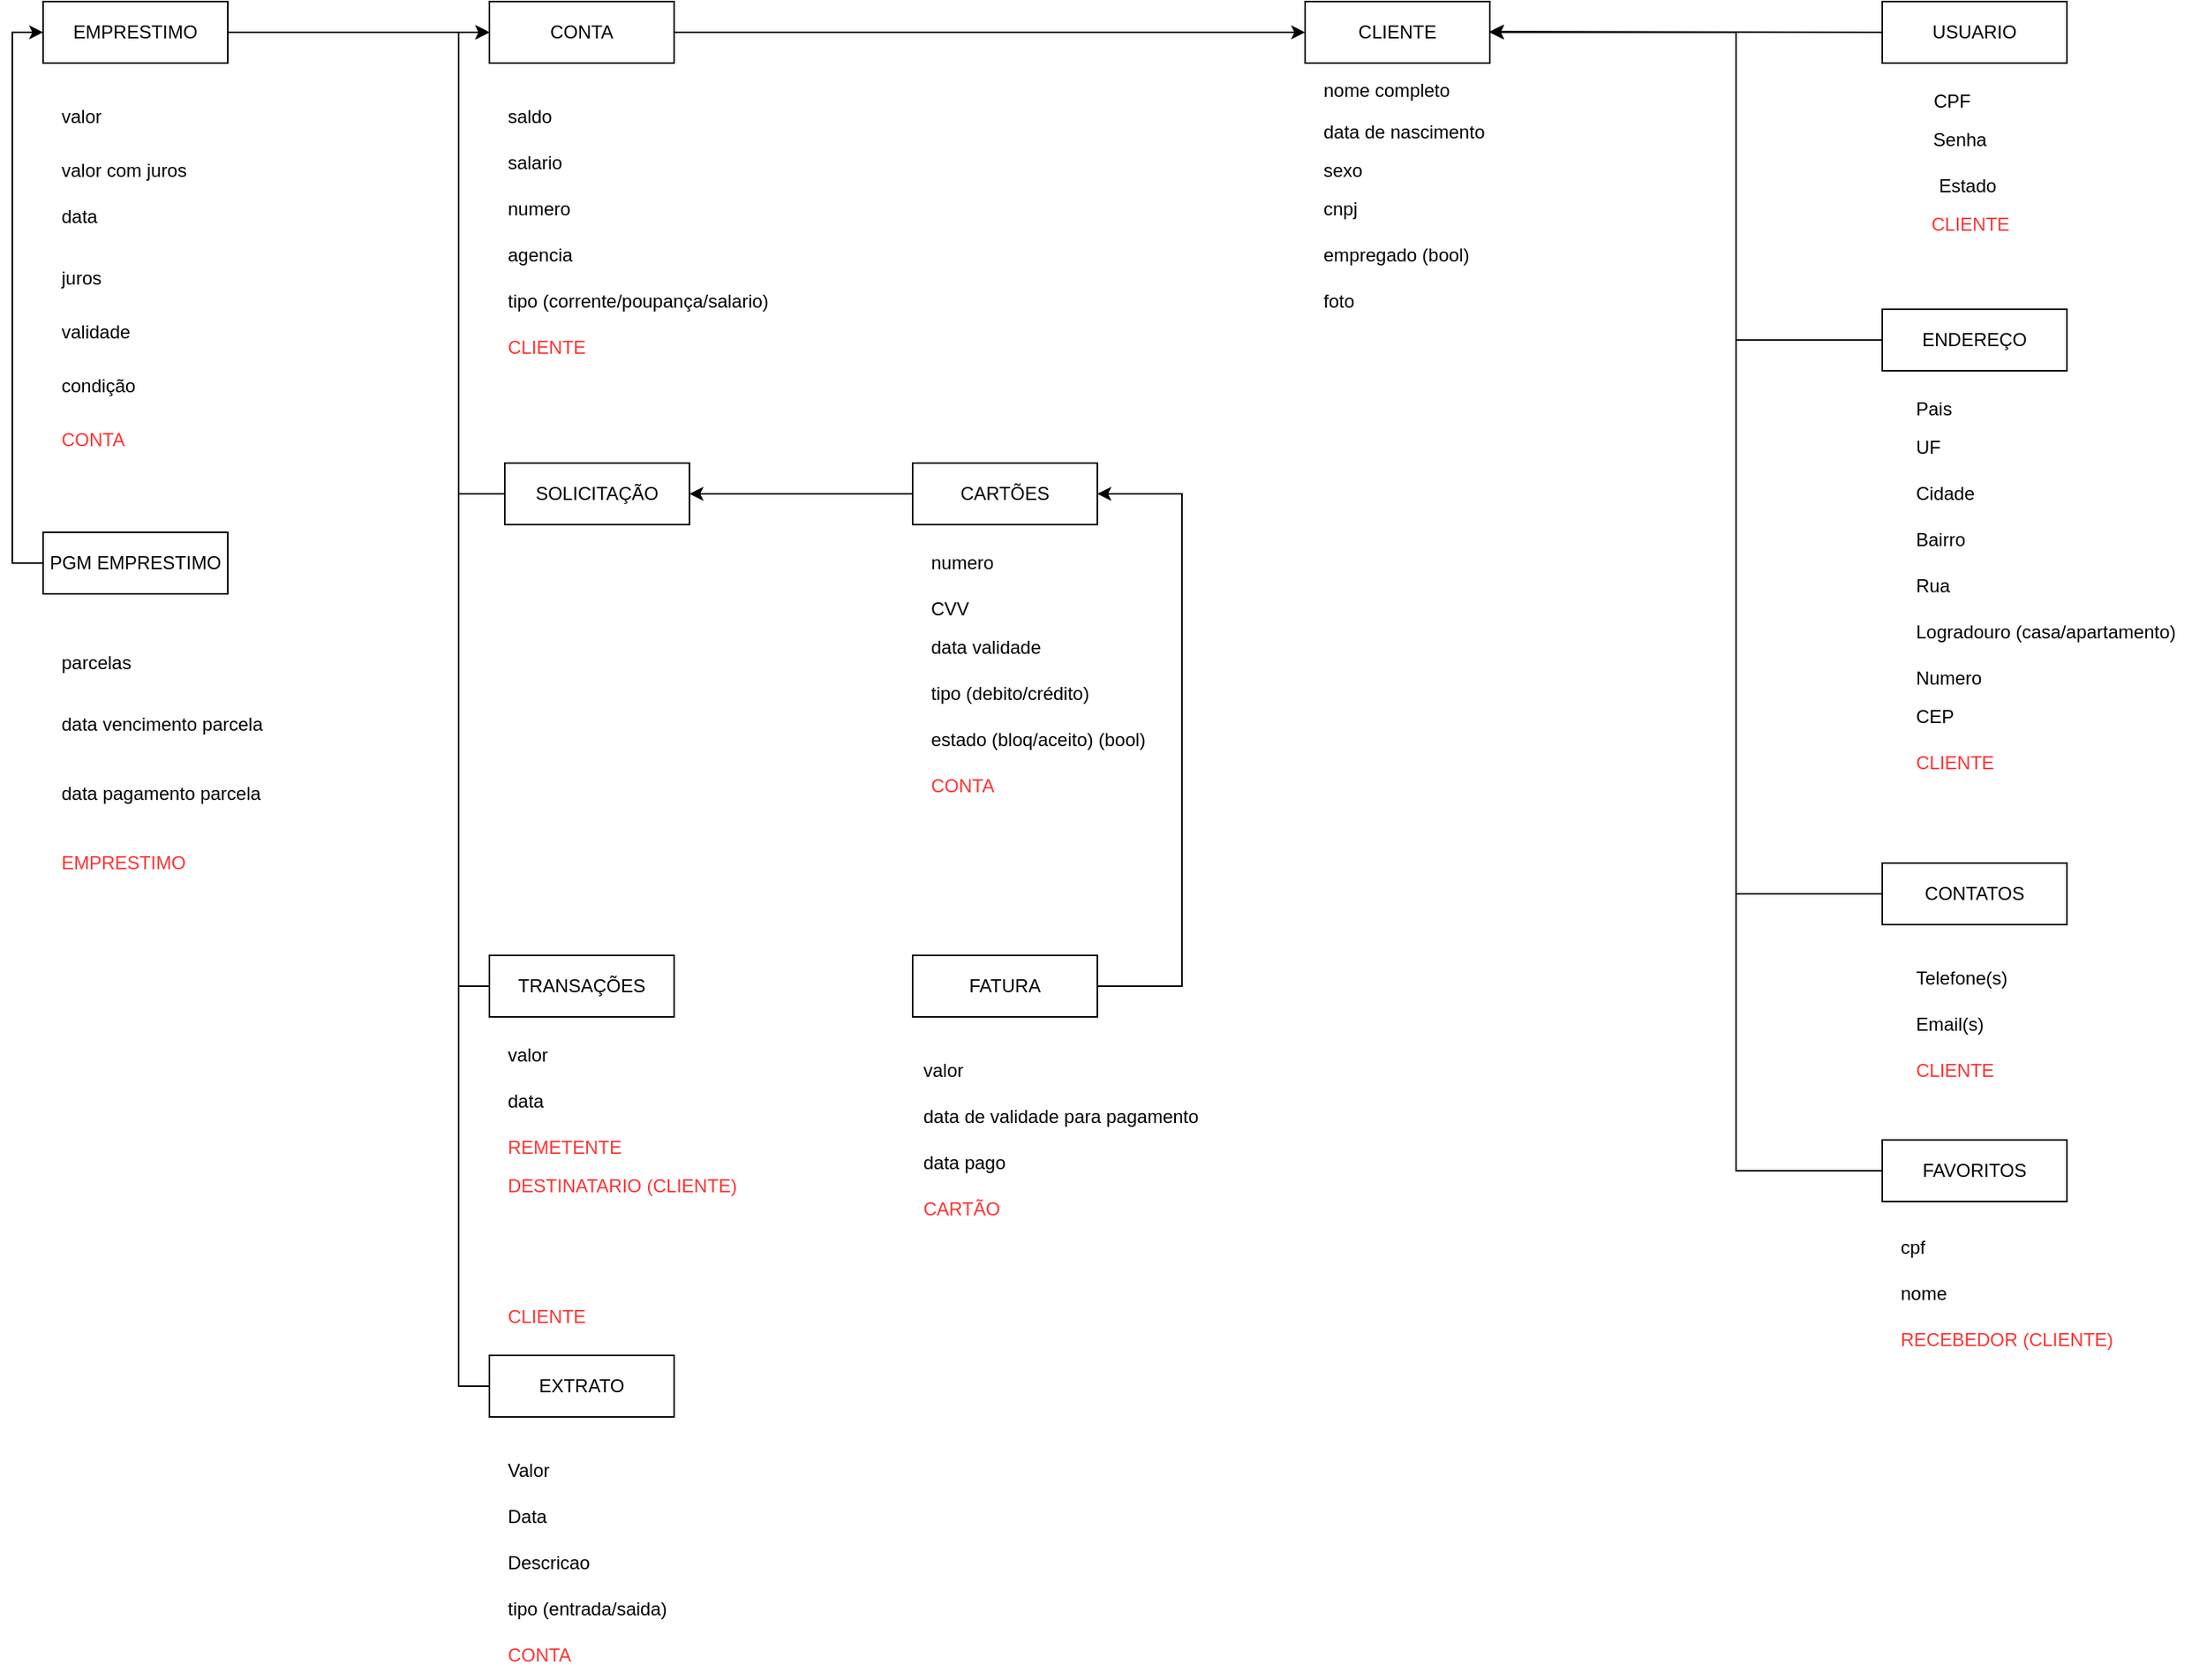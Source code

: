 <mxfile version="20.3.3" type="device"><diagram id="G9fjVrE_FAJG2lswrmd0" name="Página-1"><mxGraphModel dx="1778" dy="993" grid="1" gridSize="10" guides="1" tooltips="1" connect="1" arrows="1" fold="1" page="1" pageScale="1" pageWidth="827" pageHeight="1169" math="0" shadow="0"><root><mxCell id="0"/><mxCell id="1" parent="0"/><mxCell id="CDiWbX5wB3TP0J6zDJT7-112" style="edgeStyle=orthogonalEdgeStyle;rounded=0;orthogonalLoop=1;jettySize=auto;html=1;exitX=0;exitY=0.5;exitDx=0;exitDy=0;fontColor=#000000;" edge="1" parent="1" source="CDiWbX5wB3TP0J6zDJT7-1"><mxGeometry relative="1" as="geometry"><mxPoint x="1040" y="74.5" as="targetPoint"/></mxGeometry></mxCell><mxCell id="CDiWbX5wB3TP0J6zDJT7-1" value="USUARIO" style="rounded=0;whiteSpace=wrap;html=1;" vertex="1" parent="1"><mxGeometry x="1295" y="55" width="120" height="40" as="geometry"/></mxCell><mxCell id="CDiWbX5wB3TP0J6zDJT7-3" value="CPF" style="text;html=1;align=center;verticalAlign=middle;resizable=0;points=[];autosize=1;strokeColor=none;fillColor=none;" vertex="1" parent="1"><mxGeometry x="1315" y="105" width="50" height="30" as="geometry"/></mxCell><mxCell id="CDiWbX5wB3TP0J6zDJT7-4" value="Senha" style="text;html=1;align=center;verticalAlign=middle;resizable=0;points=[];autosize=1;strokeColor=none;fillColor=none;" vertex="1" parent="1"><mxGeometry x="1315" y="130" width="60" height="30" as="geometry"/></mxCell><mxCell id="CDiWbX5wB3TP0J6zDJT7-5" value="CLIENTE" style="rounded=0;whiteSpace=wrap;html=1;" vertex="1" parent="1"><mxGeometry x="920" y="55" width="120" height="40" as="geometry"/></mxCell><mxCell id="CDiWbX5wB3TP0J6zDJT7-6" value="nome completo" style="text;html=1;align=left;verticalAlign=middle;resizable=0;points=[];autosize=1;strokeColor=none;fillColor=none;" vertex="1" parent="1"><mxGeometry x="930" y="97.5" width="110" height="30" as="geometry"/></mxCell><mxCell id="CDiWbX5wB3TP0J6zDJT7-7" value="data de nascimento" style="text;html=1;align=left;verticalAlign=middle;resizable=0;points=[];autosize=1;strokeColor=none;fillColor=none;" vertex="1" parent="1"><mxGeometry x="930" y="125" width="130" height="30" as="geometry"/></mxCell><mxCell id="CDiWbX5wB3TP0J6zDJT7-8" value="sexo" style="text;html=1;align=left;verticalAlign=middle;resizable=0;points=[];autosize=1;strokeColor=none;fillColor=none;" vertex="1" parent="1"><mxGeometry x="930" y="150" width="50" height="30" as="geometry"/></mxCell><mxCell id="CDiWbX5wB3TP0J6zDJT7-111" style="edgeStyle=orthogonalEdgeStyle;rounded=0;orthogonalLoop=1;jettySize=auto;html=1;exitX=0;exitY=0.5;exitDx=0;exitDy=0;entryX=1;entryY=0.5;entryDx=0;entryDy=0;fontColor=#000000;" edge="1" parent="1" source="CDiWbX5wB3TP0J6zDJT7-10" target="CDiWbX5wB3TP0J6zDJT7-5"><mxGeometry relative="1" as="geometry"><Array as="points"><mxPoint x="1200" y="275"/><mxPoint x="1200" y="75"/></Array></mxGeometry></mxCell><mxCell id="CDiWbX5wB3TP0J6zDJT7-10" value="ENDEREÇO" style="rounded=0;whiteSpace=wrap;html=1;align=center;" vertex="1" parent="1"><mxGeometry x="1295" y="255" width="120" height="40" as="geometry"/></mxCell><mxCell id="CDiWbX5wB3TP0J6zDJT7-11" value="Pais" style="text;html=1;align=left;verticalAlign=middle;resizable=0;points=[];autosize=1;strokeColor=none;fillColor=none;" vertex="1" parent="1"><mxGeometry x="1315" y="305" width="50" height="30" as="geometry"/></mxCell><mxCell id="CDiWbX5wB3TP0J6zDJT7-12" value="UF" style="text;html=1;align=left;verticalAlign=middle;resizable=0;points=[];autosize=1;strokeColor=none;fillColor=none;" vertex="1" parent="1"><mxGeometry x="1315" y="330" width="40" height="30" as="geometry"/></mxCell><mxCell id="CDiWbX5wB3TP0J6zDJT7-13" value="Cidade" style="text;html=1;align=left;verticalAlign=middle;resizable=0;points=[];autosize=1;strokeColor=none;fillColor=none;" vertex="1" parent="1"><mxGeometry x="1315" y="360" width="60" height="30" as="geometry"/></mxCell><mxCell id="CDiWbX5wB3TP0J6zDJT7-14" value="Bairro" style="text;html=1;align=left;verticalAlign=middle;resizable=0;points=[];autosize=1;strokeColor=none;fillColor=none;" vertex="1" parent="1"><mxGeometry x="1315" y="390" width="60" height="30" as="geometry"/></mxCell><mxCell id="CDiWbX5wB3TP0J6zDJT7-15" value="Rua" style="text;html=1;align=left;verticalAlign=middle;resizable=0;points=[];autosize=1;strokeColor=none;fillColor=none;" vertex="1" parent="1"><mxGeometry x="1315" y="420" width="50" height="30" as="geometry"/></mxCell><mxCell id="CDiWbX5wB3TP0J6zDJT7-16" value="Logradouro (casa/apartamento)" style="text;html=1;align=left;verticalAlign=middle;resizable=0;points=[];autosize=1;strokeColor=none;fillColor=none;" vertex="1" parent="1"><mxGeometry x="1315" y="450" width="190" height="30" as="geometry"/></mxCell><mxCell id="CDiWbX5wB3TP0J6zDJT7-17" value="Numero" style="text;html=1;align=left;verticalAlign=middle;resizable=0;points=[];autosize=1;strokeColor=none;fillColor=none;" vertex="1" parent="1"><mxGeometry x="1315" y="480" width="70" height="30" as="geometry"/></mxCell><mxCell id="CDiWbX5wB3TP0J6zDJT7-18" value="CEP" style="text;html=1;align=left;verticalAlign=middle;resizable=0;points=[];autosize=1;strokeColor=none;fillColor=none;" vertex="1" parent="1"><mxGeometry x="1315" y="505" width="50" height="30" as="geometry"/></mxCell><mxCell id="CDiWbX5wB3TP0J6zDJT7-19" value="CLIENTE" style="text;html=1;align=left;verticalAlign=middle;resizable=0;points=[];autosize=1;strokeColor=none;fillColor=none;fontColor=#FF3333;" vertex="1" parent="1"><mxGeometry x="1315" y="535" width="70" height="30" as="geometry"/></mxCell><mxCell id="CDiWbX5wB3TP0J6zDJT7-20" value="CLIENTE" style="text;html=1;align=left;verticalAlign=middle;resizable=0;points=[];autosize=1;strokeColor=none;fillColor=none;fontColor=#FF3333;" vertex="1" parent="1"><mxGeometry x="1325" y="185" width="70" height="30" as="geometry"/></mxCell><mxCell id="CDiWbX5wB3TP0J6zDJT7-110" style="edgeStyle=orthogonalEdgeStyle;rounded=0;orthogonalLoop=1;jettySize=auto;html=1;exitX=0;exitY=0.5;exitDx=0;exitDy=0;entryX=1;entryY=0.5;entryDx=0;entryDy=0;fontColor=#000000;" edge="1" parent="1" source="CDiWbX5wB3TP0J6zDJT7-21" target="CDiWbX5wB3TP0J6zDJT7-5"><mxGeometry relative="1" as="geometry"><Array as="points"><mxPoint x="1200" y="635"/><mxPoint x="1200" y="75"/></Array></mxGeometry></mxCell><mxCell id="CDiWbX5wB3TP0J6zDJT7-21" value="CONTATOS" style="rounded=0;whiteSpace=wrap;html=1;align=center;" vertex="1" parent="1"><mxGeometry x="1295" y="615" width="120" height="40" as="geometry"/></mxCell><mxCell id="CDiWbX5wB3TP0J6zDJT7-22" value="Telefone(s)" style="text;html=1;align=left;verticalAlign=middle;resizable=0;points=[];autosize=1;strokeColor=none;fillColor=none;" vertex="1" parent="1"><mxGeometry x="1315" y="675" width="80" height="30" as="geometry"/></mxCell><mxCell id="CDiWbX5wB3TP0J6zDJT7-23" value="Email(s)" style="text;html=1;align=left;verticalAlign=middle;resizable=0;points=[];autosize=1;strokeColor=none;fillColor=none;" vertex="1" parent="1"><mxGeometry x="1315" y="705" width="70" height="30" as="geometry"/></mxCell><mxCell id="CDiWbX5wB3TP0J6zDJT7-25" value="CLIENTE" style="text;html=1;align=left;verticalAlign=middle;resizable=0;points=[];autosize=1;strokeColor=none;fillColor=none;fontColor=#FF3333;" vertex="1" parent="1"><mxGeometry x="1315" y="735" width="70" height="30" as="geometry"/></mxCell><mxCell id="CDiWbX5wB3TP0J6zDJT7-53" style="edgeStyle=orthogonalEdgeStyle;rounded=0;orthogonalLoop=1;jettySize=auto;html=1;exitX=1;exitY=0.5;exitDx=0;exitDy=0;entryX=0;entryY=0.5;entryDx=0;entryDy=0;fontColor=#000000;" edge="1" parent="1" source="CDiWbX5wB3TP0J6zDJT7-26" target="CDiWbX5wB3TP0J6zDJT7-5"><mxGeometry relative="1" as="geometry"/></mxCell><mxCell id="CDiWbX5wB3TP0J6zDJT7-26" value="CONTA" style="rounded=0;whiteSpace=wrap;html=1;" vertex="1" parent="1"><mxGeometry x="390" y="55" width="120" height="40" as="geometry"/></mxCell><mxCell id="CDiWbX5wB3TP0J6zDJT7-27" value="&lt;br&gt;" style="text;html=1;align=left;verticalAlign=middle;resizable=0;points=[];autosize=1;strokeColor=none;fillColor=none;" vertex="1" parent="1"><mxGeometry x="400" y="125" width="20" height="30" as="geometry"/></mxCell><mxCell id="CDiWbX5wB3TP0J6zDJT7-28" value="saldo" style="text;html=1;align=left;verticalAlign=middle;resizable=0;points=[];autosize=1;strokeColor=none;fillColor=none;" vertex="1" parent="1"><mxGeometry x="400" y="115" width="50" height="30" as="geometry"/></mxCell><mxCell id="CDiWbX5wB3TP0J6zDJT7-30" value="Estado" style="text;html=1;align=center;verticalAlign=middle;resizable=0;points=[];autosize=1;strokeColor=none;fillColor=none;" vertex="1" parent="1"><mxGeometry x="1320" y="160" width="60" height="30" as="geometry"/></mxCell><mxCell id="CDiWbX5wB3TP0J6zDJT7-31" value="salario" style="text;html=1;align=left;verticalAlign=middle;resizable=0;points=[];autosize=1;strokeColor=none;fillColor=none;" vertex="1" parent="1"><mxGeometry x="400" y="145" width="60" height="30" as="geometry"/></mxCell><mxCell id="CDiWbX5wB3TP0J6zDJT7-32" value="cnpj" style="text;html=1;align=left;verticalAlign=middle;resizable=0;points=[];autosize=1;strokeColor=none;fillColor=none;" vertex="1" parent="1"><mxGeometry x="930" y="175" width="50" height="30" as="geometry"/></mxCell><mxCell id="CDiWbX5wB3TP0J6zDJT7-107" style="edgeStyle=orthogonalEdgeStyle;rounded=0;orthogonalLoop=1;jettySize=auto;html=1;exitX=0;exitY=0.5;exitDx=0;exitDy=0;entryX=1;entryY=0.5;entryDx=0;entryDy=0;fontColor=#000000;" edge="1" parent="1" source="CDiWbX5wB3TP0J6zDJT7-33" target="CDiWbX5wB3TP0J6zDJT7-105"><mxGeometry relative="1" as="geometry"/></mxCell><mxCell id="CDiWbX5wB3TP0J6zDJT7-33" value="CARTÕES" style="rounded=0;whiteSpace=wrap;html=1;" vertex="1" parent="1"><mxGeometry x="665" y="355" width="120" height="40" as="geometry"/></mxCell><mxCell id="CDiWbX5wB3TP0J6zDJT7-34" value="numero" style="text;html=1;align=left;verticalAlign=middle;resizable=0;points=[];autosize=1;strokeColor=none;fillColor=none;" vertex="1" parent="1"><mxGeometry x="675" y="405" width="60" height="30" as="geometry"/></mxCell><mxCell id="CDiWbX5wB3TP0J6zDJT7-35" value="CVV" style="text;html=1;align=left;verticalAlign=middle;resizable=0;points=[];autosize=1;strokeColor=none;fillColor=none;" vertex="1" parent="1"><mxGeometry x="675" y="435" width="50" height="30" as="geometry"/></mxCell><mxCell id="CDiWbX5wB3TP0J6zDJT7-36" value="data validade" style="text;html=1;align=left;verticalAlign=middle;resizable=0;points=[];autosize=1;strokeColor=none;fillColor=none;" vertex="1" parent="1"><mxGeometry x="675" y="460" width="90" height="30" as="geometry"/></mxCell><mxCell id="CDiWbX5wB3TP0J6zDJT7-37" value="tipo (debito/crédito)" style="text;html=1;align=left;verticalAlign=middle;resizable=0;points=[];autosize=1;strokeColor=none;fillColor=none;" vertex="1" parent="1"><mxGeometry x="675" y="490" width="130" height="30" as="geometry"/></mxCell><mxCell id="CDiWbX5wB3TP0J6zDJT7-38" value="numero" style="text;html=1;align=left;verticalAlign=middle;resizable=0;points=[];autosize=1;strokeColor=none;fillColor=none;" vertex="1" parent="1"><mxGeometry x="400" y="175" width="60" height="30" as="geometry"/></mxCell><mxCell id="CDiWbX5wB3TP0J6zDJT7-39" value="agencia" style="text;html=1;align=left;verticalAlign=middle;resizable=0;points=[];autosize=1;strokeColor=none;fillColor=none;" vertex="1" parent="1"><mxGeometry x="400" y="205" width="70" height="30" as="geometry"/></mxCell><mxCell id="CDiWbX5wB3TP0J6zDJT7-40" value="tipo (corrente/poupança/salario)" style="text;html=1;align=left;verticalAlign=middle;resizable=0;points=[];autosize=1;strokeColor=none;fillColor=none;" vertex="1" parent="1"><mxGeometry x="400" y="235" width="190" height="30" as="geometry"/></mxCell><mxCell id="CDiWbX5wB3TP0J6zDJT7-42" value="empregado (bool)" style="text;html=1;align=left;verticalAlign=middle;resizable=0;points=[];autosize=1;strokeColor=none;fillColor=none;" vertex="1" parent="1"><mxGeometry x="930" y="205" width="120" height="30" as="geometry"/></mxCell><mxCell id="CDiWbX5wB3TP0J6zDJT7-108" style="edgeStyle=orthogonalEdgeStyle;rounded=0;orthogonalLoop=1;jettySize=auto;html=1;exitX=1;exitY=0.5;exitDx=0;exitDy=0;entryX=1;entryY=0.5;entryDx=0;entryDy=0;fontColor=#000000;" edge="1" parent="1" source="CDiWbX5wB3TP0J6zDJT7-43" target="CDiWbX5wB3TP0J6zDJT7-33"><mxGeometry relative="1" as="geometry"><Array as="points"><mxPoint x="840" y="695"/><mxPoint x="840" y="375"/></Array></mxGeometry></mxCell><mxCell id="CDiWbX5wB3TP0J6zDJT7-43" value="FATURA" style="rounded=0;whiteSpace=wrap;html=1;" vertex="1" parent="1"><mxGeometry x="665" y="675" width="120" height="40" as="geometry"/></mxCell><mxCell id="CDiWbX5wB3TP0J6zDJT7-44" value="valor" style="text;html=1;align=left;verticalAlign=middle;resizable=0;points=[];autosize=1;strokeColor=none;fillColor=none;" vertex="1" parent="1"><mxGeometry x="670" y="735" width="50" height="30" as="geometry"/></mxCell><mxCell id="CDiWbX5wB3TP0J6zDJT7-45" value="data de validade para pagamento" style="text;html=1;align=left;verticalAlign=middle;resizable=0;points=[];autosize=1;strokeColor=none;fillColor=none;" vertex="1" parent="1"><mxGeometry x="670" y="765" width="200" height="30" as="geometry"/></mxCell><mxCell id="CDiWbX5wB3TP0J6zDJT7-51" value="CLIENTE" style="text;html=1;align=left;verticalAlign=middle;resizable=0;points=[];autosize=1;strokeColor=none;fillColor=none;fontColor=#FF3333;" vertex="1" parent="1"><mxGeometry x="400" y="265" width="70" height="30" as="geometry"/></mxCell><mxCell id="CDiWbX5wB3TP0J6zDJT7-54" value="CONTA" style="text;html=1;align=left;verticalAlign=middle;resizable=0;points=[];autosize=1;strokeColor=none;fillColor=none;fontColor=#FF3333;" vertex="1" parent="1"><mxGeometry x="675" y="550" width="60" height="30" as="geometry"/></mxCell><mxCell id="CDiWbX5wB3TP0J6zDJT7-56" value="CARTÃO" style="text;html=1;align=left;verticalAlign=middle;resizable=0;points=[];autosize=1;strokeColor=none;fillColor=none;fontColor=#FF3333;" vertex="1" parent="1"><mxGeometry x="670" y="825" width="70" height="30" as="geometry"/></mxCell><mxCell id="CDiWbX5wB3TP0J6zDJT7-78" style="edgeStyle=orthogonalEdgeStyle;rounded=0;orthogonalLoop=1;jettySize=auto;html=1;exitX=0;exitY=0.5;exitDx=0;exitDy=0;entryX=0;entryY=0.5;entryDx=0;entryDy=0;fontColor=#000000;" edge="1" parent="1" source="CDiWbX5wB3TP0J6zDJT7-59" target="CDiWbX5wB3TP0J6zDJT7-26"><mxGeometry relative="1" as="geometry"/></mxCell><mxCell id="CDiWbX5wB3TP0J6zDJT7-59" value="TRANSAÇÕES" style="rounded=0;whiteSpace=wrap;html=1;align=center;" vertex="1" parent="1"><mxGeometry x="390" y="675" width="120" height="40" as="geometry"/></mxCell><mxCell id="CDiWbX5wB3TP0J6zDJT7-61" value="valor" style="text;html=1;align=left;verticalAlign=middle;resizable=0;points=[];autosize=1;strokeColor=none;fillColor=none;" vertex="1" parent="1"><mxGeometry x="400" y="725" width="50" height="30" as="geometry"/></mxCell><mxCell id="CDiWbX5wB3TP0J6zDJT7-62" value="data" style="text;html=1;align=left;verticalAlign=middle;resizable=0;points=[];autosize=1;strokeColor=none;fillColor=none;" vertex="1" parent="1"><mxGeometry x="400" y="755" width="50" height="30" as="geometry"/></mxCell><mxCell id="CDiWbX5wB3TP0J6zDJT7-63" value="DESTINATARIO (CLIENTE)" style="text;html=1;align=left;verticalAlign=middle;resizable=0;points=[];autosize=1;strokeColor=none;fillColor=none;fontColor=#FF3333;" vertex="1" parent="1"><mxGeometry x="400" y="810" width="170" height="30" as="geometry"/></mxCell><mxCell id="CDiWbX5wB3TP0J6zDJT7-64" value="REMETENTE" style="text;html=1;align=left;verticalAlign=middle;resizable=0;points=[];autosize=1;strokeColor=none;fillColor=none;fontColor=#FF3333;" vertex="1" parent="1"><mxGeometry x="400" y="785" width="100" height="30" as="geometry"/></mxCell><mxCell id="CDiWbX5wB3TP0J6zDJT7-109" style="edgeStyle=orthogonalEdgeStyle;rounded=0;orthogonalLoop=1;jettySize=auto;html=1;exitX=0;exitY=0.5;exitDx=0;exitDy=0;entryX=1;entryY=0.5;entryDx=0;entryDy=0;fontColor=#000000;" edge="1" parent="1" source="CDiWbX5wB3TP0J6zDJT7-65" target="CDiWbX5wB3TP0J6zDJT7-5"><mxGeometry relative="1" as="geometry"><Array as="points"><mxPoint x="1200" y="815"/><mxPoint x="1200" y="75"/></Array></mxGeometry></mxCell><mxCell id="CDiWbX5wB3TP0J6zDJT7-65" value="FAVORITOS" style="rounded=0;whiteSpace=wrap;html=1;" vertex="1" parent="1"><mxGeometry x="1295" y="795" width="120" height="40" as="geometry"/></mxCell><mxCell id="CDiWbX5wB3TP0J6zDJT7-66" value="cpf" style="text;html=1;align=left;verticalAlign=middle;resizable=0;points=[];autosize=1;strokeColor=none;fillColor=none;" vertex="1" parent="1"><mxGeometry x="1305" y="850" width="40" height="30" as="geometry"/></mxCell><mxCell id="CDiWbX5wB3TP0J6zDJT7-67" value="nome" style="text;html=1;align=left;verticalAlign=middle;resizable=0;points=[];autosize=1;strokeColor=none;fillColor=none;" vertex="1" parent="1"><mxGeometry x="1305" y="880" width="50" height="30" as="geometry"/></mxCell><mxCell id="CDiWbX5wB3TP0J6zDJT7-69" value="foto" style="text;html=1;align=left;verticalAlign=middle;resizable=0;points=[];autosize=1;strokeColor=none;fillColor=none;" vertex="1" parent="1"><mxGeometry x="930" y="235" width="40" height="30" as="geometry"/></mxCell><mxCell id="CDiWbX5wB3TP0J6zDJT7-71" value="CLIENTE" style="text;html=1;align=left;verticalAlign=middle;resizable=0;points=[];autosize=1;strokeColor=none;fillColor=none;fontColor=#FF3333;" vertex="1" parent="1"><mxGeometry x="400" y="895" width="70" height="30" as="geometry"/></mxCell><mxCell id="CDiWbX5wB3TP0J6zDJT7-77" style="edgeStyle=orthogonalEdgeStyle;rounded=0;orthogonalLoop=1;jettySize=auto;html=1;exitX=0;exitY=0.5;exitDx=0;exitDy=0;entryX=0;entryY=0.5;entryDx=0;entryDy=0;fontColor=#000000;" edge="1" parent="1" source="CDiWbX5wB3TP0J6zDJT7-72" target="CDiWbX5wB3TP0J6zDJT7-26"><mxGeometry relative="1" as="geometry"/></mxCell><mxCell id="CDiWbX5wB3TP0J6zDJT7-72" value="EXTRATO" style="rounded=0;whiteSpace=wrap;html=1;" vertex="1" parent="1"><mxGeometry x="390" y="935" width="120" height="40" as="geometry"/></mxCell><mxCell id="CDiWbX5wB3TP0J6zDJT7-73" value="Valor" style="text;html=1;align=left;verticalAlign=middle;resizable=0;points=[];autosize=1;strokeColor=none;fillColor=none;" vertex="1" parent="1"><mxGeometry x="400" y="995" width="50" height="30" as="geometry"/></mxCell><mxCell id="CDiWbX5wB3TP0J6zDJT7-74" value="Data" style="text;html=1;align=left;verticalAlign=middle;resizable=0;points=[];autosize=1;strokeColor=none;fillColor=none;" vertex="1" parent="1"><mxGeometry x="400" y="1025" width="50" height="30" as="geometry"/></mxCell><mxCell id="CDiWbX5wB3TP0J6zDJT7-75" value="Descricao" style="text;html=1;align=left;verticalAlign=middle;resizable=0;points=[];autosize=1;strokeColor=none;fillColor=none;" vertex="1" parent="1"><mxGeometry x="400" y="1055" width="80" height="30" as="geometry"/></mxCell><mxCell id="CDiWbX5wB3TP0J6zDJT7-76" value="CONTA" style="text;html=1;align=left;verticalAlign=middle;resizable=0;points=[];autosize=1;strokeColor=none;fillColor=none;fontColor=#FF3333;" vertex="1" parent="1"><mxGeometry x="400" y="1115" width="60" height="30" as="geometry"/></mxCell><mxCell id="CDiWbX5wB3TP0J6zDJT7-88" style="edgeStyle=orthogonalEdgeStyle;rounded=0;orthogonalLoop=1;jettySize=auto;html=1;exitX=1;exitY=0.5;exitDx=0;exitDy=0;entryX=0;entryY=0.5;entryDx=0;entryDy=0;fontColor=#000000;" edge="1" parent="1" source="CDiWbX5wB3TP0J6zDJT7-80" target="CDiWbX5wB3TP0J6zDJT7-26"><mxGeometry relative="1" as="geometry"/></mxCell><mxCell id="CDiWbX5wB3TP0J6zDJT7-80" value="EMPRESTIMO" style="rounded=0;whiteSpace=wrap;html=1;" vertex="1" parent="1"><mxGeometry x="100" y="55" width="120" height="40" as="geometry"/></mxCell><mxCell id="CDiWbX5wB3TP0J6zDJT7-81" value="valor" style="text;html=1;align=left;verticalAlign=middle;resizable=0;points=[];autosize=1;strokeColor=none;fillColor=none;" vertex="1" parent="1"><mxGeometry x="110" y="115" width="50" height="30" as="geometry"/></mxCell><mxCell id="CDiWbX5wB3TP0J6zDJT7-82" value="data" style="text;html=1;align=left;verticalAlign=middle;resizable=0;points=[];autosize=1;strokeColor=none;fillColor=none;" vertex="1" parent="1"><mxGeometry x="110" y="180" width="50" height="30" as="geometry"/></mxCell><mxCell id="CDiWbX5wB3TP0J6zDJT7-83" value="juros" style="text;html=1;align=left;verticalAlign=middle;resizable=0;points=[];autosize=1;strokeColor=none;fillColor=none;" vertex="1" parent="1"><mxGeometry x="110" y="220" width="50" height="30" as="geometry"/></mxCell><mxCell id="CDiWbX5wB3TP0J6zDJT7-86" value="validade" style="text;html=1;align=left;verticalAlign=middle;resizable=0;points=[];autosize=1;strokeColor=none;fillColor=none;" vertex="1" parent="1"><mxGeometry x="110" y="255" width="70" height="30" as="geometry"/></mxCell><mxCell id="CDiWbX5wB3TP0J6zDJT7-87" value="CONTA" style="text;html=1;align=left;verticalAlign=middle;resizable=0;points=[];autosize=1;strokeColor=none;fillColor=none;fontColor=#FF3333;" vertex="1" parent="1"><mxGeometry x="110" y="325" width="60" height="30" as="geometry"/></mxCell><mxCell id="CDiWbX5wB3TP0J6zDJT7-89" value="condição" style="text;html=1;align=left;verticalAlign=middle;resizable=0;points=[];autosize=1;strokeColor=none;fillColor=none;" vertex="1" parent="1"><mxGeometry x="110" y="290" width="70" height="30" as="geometry"/></mxCell><mxCell id="CDiWbX5wB3TP0J6zDJT7-95" style="edgeStyle=orthogonalEdgeStyle;rounded=0;orthogonalLoop=1;jettySize=auto;html=1;exitX=0;exitY=0.5;exitDx=0;exitDy=0;entryX=0;entryY=0.5;entryDx=0;entryDy=0;fontColor=#000000;" edge="1" parent="1" source="CDiWbX5wB3TP0J6zDJT7-90" target="CDiWbX5wB3TP0J6zDJT7-80"><mxGeometry relative="1" as="geometry"/></mxCell><mxCell id="CDiWbX5wB3TP0J6zDJT7-90" value="PGM EMPRESTIMO" style="rounded=0;whiteSpace=wrap;html=1;" vertex="1" parent="1"><mxGeometry x="100" y="400" width="120" height="40" as="geometry"/></mxCell><mxCell id="CDiWbX5wB3TP0J6zDJT7-91" value="parcelas" style="text;html=1;align=left;verticalAlign=middle;resizable=0;points=[];autosize=1;strokeColor=none;fillColor=none;" vertex="1" parent="1"><mxGeometry x="110" y="470" width="70" height="30" as="geometry"/></mxCell><mxCell id="CDiWbX5wB3TP0J6zDJT7-92" value="data vencimento parcela" style="text;html=1;align=left;verticalAlign=middle;resizable=0;points=[];autosize=1;strokeColor=none;fillColor=none;" vertex="1" parent="1"><mxGeometry x="110" y="510" width="150" height="30" as="geometry"/></mxCell><mxCell id="CDiWbX5wB3TP0J6zDJT7-93" value="data pagamento parcela" style="text;html=1;align=left;verticalAlign=middle;resizable=0;points=[];autosize=1;strokeColor=none;fillColor=none;" vertex="1" parent="1"><mxGeometry x="110" y="555" width="150" height="30" as="geometry"/></mxCell><mxCell id="CDiWbX5wB3TP0J6zDJT7-94" value="EMPRESTIMO" style="text;html=1;align=left;verticalAlign=middle;resizable=0;points=[];autosize=1;strokeColor=none;fillColor=none;fontColor=#FF3333;" vertex="1" parent="1"><mxGeometry x="110" y="600" width="100" height="30" as="geometry"/></mxCell><mxCell id="CDiWbX5wB3TP0J6zDJT7-96" value="estado (bloq/aceito) (bool)" style="text;html=1;align=left;verticalAlign=middle;resizable=0;points=[];autosize=1;strokeColor=none;fillColor=none;" vertex="1" parent="1"><mxGeometry x="675" y="520" width="160" height="30" as="geometry"/></mxCell><mxCell id="CDiWbX5wB3TP0J6zDJT7-97" value="data pago" style="text;html=1;align=left;verticalAlign=middle;resizable=0;points=[];autosize=1;strokeColor=none;fillColor=none;" vertex="1" parent="1"><mxGeometry x="670" y="795" width="80" height="30" as="geometry"/></mxCell><mxCell id="CDiWbX5wB3TP0J6zDJT7-98" value="tipo (entrada/saida)" style="text;html=1;align=left;verticalAlign=middle;resizable=0;points=[];autosize=1;strokeColor=none;fillColor=none;" vertex="1" parent="1"><mxGeometry x="400" y="1085" width="130" height="30" as="geometry"/></mxCell><mxCell id="CDiWbX5wB3TP0J6zDJT7-100" value="RECEBEDOR (CLIENTE)" style="text;html=1;align=left;verticalAlign=middle;resizable=0;points=[];autosize=1;strokeColor=none;fillColor=none;fontColor=#FF3333;" vertex="1" parent="1"><mxGeometry x="1305" y="910" width="160" height="30" as="geometry"/></mxCell><mxCell id="CDiWbX5wB3TP0J6zDJT7-101" value="valor com juros" style="text;html=1;align=left;verticalAlign=middle;resizable=0;points=[];autosize=1;strokeColor=none;fillColor=none;" vertex="1" parent="1"><mxGeometry x="110" y="150" width="100" height="30" as="geometry"/></mxCell><mxCell id="CDiWbX5wB3TP0J6zDJT7-106" style="edgeStyle=orthogonalEdgeStyle;rounded=0;orthogonalLoop=1;jettySize=auto;html=1;exitX=0;exitY=0.5;exitDx=0;exitDy=0;entryX=0;entryY=0.5;entryDx=0;entryDy=0;fontColor=#000000;" edge="1" parent="1" source="CDiWbX5wB3TP0J6zDJT7-105" target="CDiWbX5wB3TP0J6zDJT7-26"><mxGeometry relative="1" as="geometry"/></mxCell><mxCell id="CDiWbX5wB3TP0J6zDJT7-105" value="SOLICITAÇÃO" style="rounded=0;whiteSpace=wrap;html=1;" vertex="1" parent="1"><mxGeometry x="400" y="355" width="120" height="40" as="geometry"/></mxCell></root></mxGraphModel></diagram></mxfile>